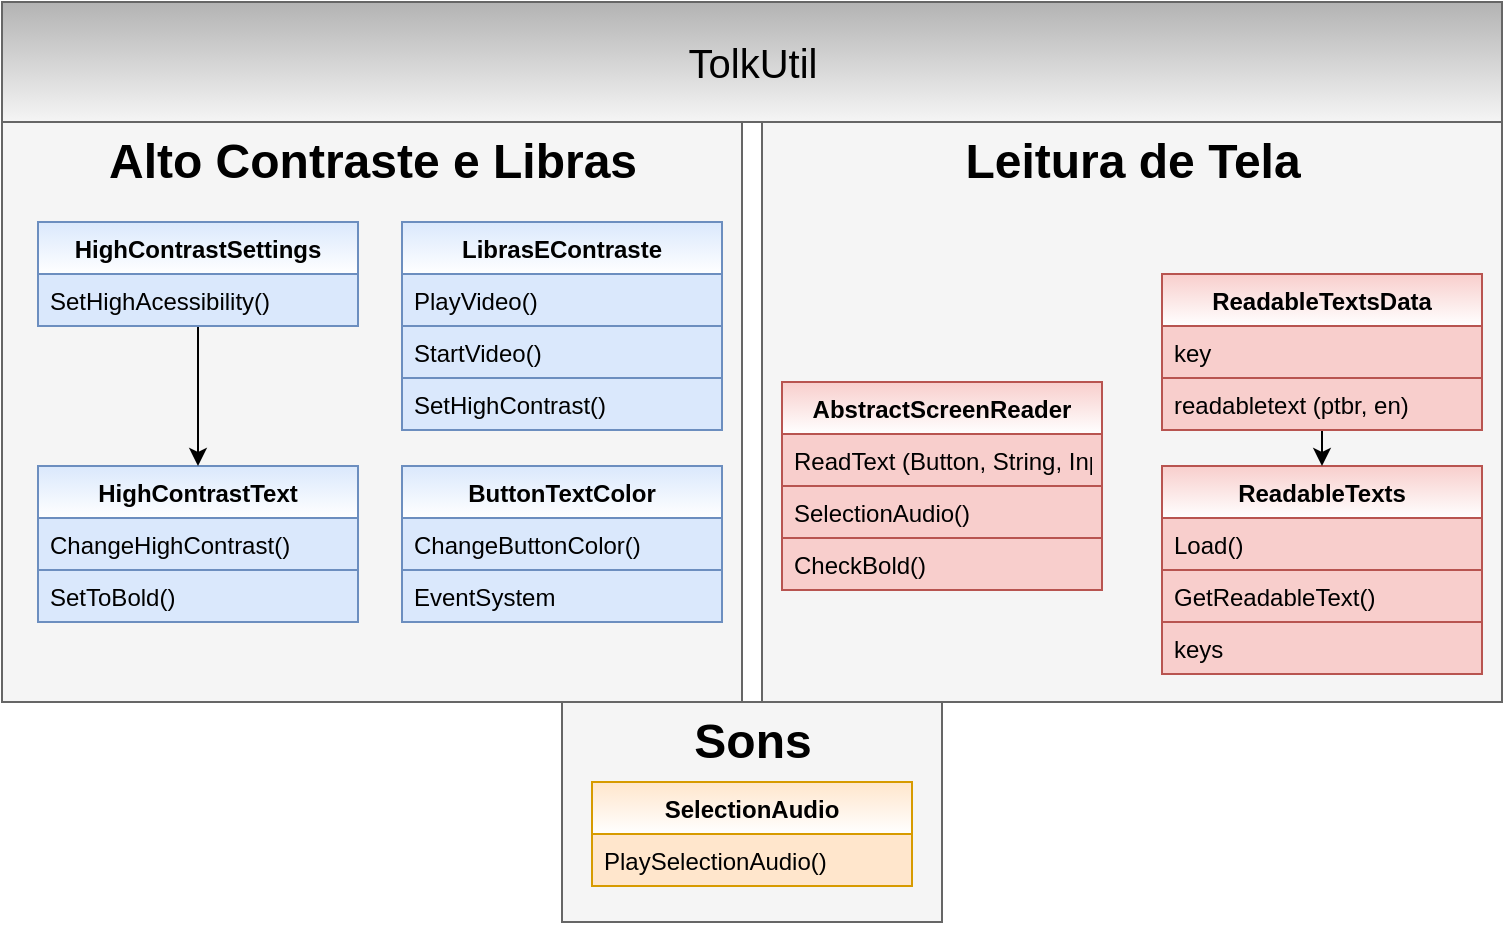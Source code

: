 <mxfile version="12.4.3" type="device" pages="1"><diagram id="ccknIUb0ClFSJ-FSfzag" name="Page-1"><mxGraphModel dx="928" dy="607" grid="1" gridSize="10" guides="1" tooltips="1" connect="1" arrows="1" fold="1" page="1" pageScale="1" pageWidth="827" pageHeight="1169" math="0" shadow="0"><root><mxCell id="0"/><mxCell id="1" parent="0"/><mxCell id="w6Nah-qqmMX75BMIHzUf-61" value="" style="rounded=0;whiteSpace=wrap;html=1;shadow=0;comic=0;fillColor=#f5f5f5;strokeColor=#666666;fontColor=#333333;" vertex="1" parent="1"><mxGeometry x="300" y="380" width="190" height="110" as="geometry"/></mxCell><mxCell id="w6Nah-qqmMX75BMIHzUf-58" value="" style="rounded=0;whiteSpace=wrap;html=1;shadow=0;comic=0;fillColor=#f5f5f5;strokeColor=#666666;fontColor=#333333;" vertex="1" parent="1"><mxGeometry x="400" y="90" width="370" height="290" as="geometry"/></mxCell><mxCell id="w6Nah-qqmMX75BMIHzUf-56" value="" style="rounded=0;whiteSpace=wrap;html=1;fillColor=#f5f5f5;strokeColor=#666666;fontColor=#333333;" vertex="1" parent="1"><mxGeometry x="20" y="90" width="370" height="290" as="geometry"/></mxCell><mxCell id="w6Nah-qqmMX75BMIHzUf-1" value="HighContrastText" style="swimlane;fontStyle=1;align=center;verticalAlign=top;childLayout=stackLayout;horizontal=1;startSize=26;horizontalStack=0;resizeParent=1;resizeParentMax=0;resizeLast=0;collapsible=1;marginBottom=0;fillColor=#dae8fc;strokeColor=#6c8ebf;gradientColor=#ffffff;" vertex="1" parent="1"><mxGeometry x="38" y="262" width="160" height="78" as="geometry"/></mxCell><mxCell id="w6Nah-qqmMX75BMIHzUf-2" value="ChangeHighContrast()" style="text;strokeColor=#6c8ebf;fillColor=#dae8fc;align=left;verticalAlign=top;spacingLeft=4;spacingRight=4;overflow=hidden;rotatable=0;points=[[0,0.5],[1,0.5]];portConstraint=eastwest;" vertex="1" parent="w6Nah-qqmMX75BMIHzUf-1"><mxGeometry y="26" width="160" height="26" as="geometry"/></mxCell><mxCell id="w6Nah-qqmMX75BMIHzUf-4" value="SetToBold()" style="text;strokeColor=#6c8ebf;fillColor=#dae8fc;align=left;verticalAlign=top;spacingLeft=4;spacingRight=4;overflow=hidden;rotatable=0;points=[[0,0.5],[1,0.5]];portConstraint=eastwest;" vertex="1" parent="w6Nah-qqmMX75BMIHzUf-1"><mxGeometry y="52" width="160" height="26" as="geometry"/></mxCell><mxCell id="w6Nah-qqmMX75BMIHzUf-51" style="edgeStyle=orthogonalEdgeStyle;rounded=0;orthogonalLoop=1;jettySize=auto;html=1;exitX=0.5;exitY=1;exitDx=0;exitDy=0;entryX=0.5;entryY=0;entryDx=0;entryDy=0;" edge="1" parent="1" source="w6Nah-qqmMX75BMIHzUf-5" target="w6Nah-qqmMX75BMIHzUf-1"><mxGeometry relative="1" as="geometry"/></mxCell><mxCell id="w6Nah-qqmMX75BMIHzUf-5" value="HighContrastSettings" style="swimlane;fontStyle=1;align=center;verticalAlign=top;childLayout=stackLayout;horizontal=1;startSize=26;horizontalStack=0;resizeParent=1;resizeParentMax=0;resizeLast=0;collapsible=1;marginBottom=0;fillColor=#dae8fc;strokeColor=#6c8ebf;gradientColor=#ffffff;" vertex="1" parent="1"><mxGeometry x="38" y="140" width="160" height="52" as="geometry"/></mxCell><mxCell id="w6Nah-qqmMX75BMIHzUf-6" value="SetHighAcessibility()" style="text;strokeColor=#6c8ebf;fillColor=#dae8fc;align=left;verticalAlign=top;spacingLeft=4;spacingRight=4;overflow=hidden;rotatable=0;points=[[0,0.5],[1,0.5]];portConstraint=eastwest;gradientColor=none;" vertex="1" parent="w6Nah-qqmMX75BMIHzUf-5"><mxGeometry y="26" width="160" height="26" as="geometry"/></mxCell><mxCell id="w6Nah-qqmMX75BMIHzUf-13" value="LibrasEContraste" style="swimlane;fontStyle=1;align=center;verticalAlign=top;childLayout=stackLayout;horizontal=1;startSize=26;horizontalStack=0;resizeParent=1;resizeParentMax=0;resizeLast=0;collapsible=1;marginBottom=0;fillColor=#dae8fc;strokeColor=#6c8ebf;gradientColor=#ffffff;" vertex="1" parent="1"><mxGeometry x="220" y="140" width="160" height="104" as="geometry"/></mxCell><mxCell id="w6Nah-qqmMX75BMIHzUf-14" value="PlayVideo()" style="text;strokeColor=#6c8ebf;fillColor=#dae8fc;align=left;verticalAlign=top;spacingLeft=4;spacingRight=4;overflow=hidden;rotatable=0;points=[[0,0.5],[1,0.5]];portConstraint=eastwest;" vertex="1" parent="w6Nah-qqmMX75BMIHzUf-13"><mxGeometry y="26" width="160" height="26" as="geometry"/></mxCell><mxCell id="w6Nah-qqmMX75BMIHzUf-16" value="StartVideo()" style="text;strokeColor=#6c8ebf;fillColor=#dae8fc;align=left;verticalAlign=top;spacingLeft=4;spacingRight=4;overflow=hidden;rotatable=0;points=[[0,0.5],[1,0.5]];portConstraint=eastwest;" vertex="1" parent="w6Nah-qqmMX75BMIHzUf-13"><mxGeometry y="52" width="160" height="26" as="geometry"/></mxCell><mxCell id="w6Nah-qqmMX75BMIHzUf-44" value="SetHighContrast()" style="text;strokeColor=#6c8ebf;fillColor=#dae8fc;align=left;verticalAlign=top;spacingLeft=4;spacingRight=4;overflow=hidden;rotatable=0;points=[[0,0.5],[1,0.5]];portConstraint=eastwest;" vertex="1" parent="w6Nah-qqmMX75BMIHzUf-13"><mxGeometry y="78" width="160" height="26" as="geometry"/></mxCell><mxCell id="w6Nah-qqmMX75BMIHzUf-17" value="SelectionAudio" style="swimlane;fontStyle=1;align=center;verticalAlign=top;childLayout=stackLayout;horizontal=1;startSize=26;horizontalStack=0;resizeParent=1;resizeParentMax=0;resizeLast=0;collapsible=1;marginBottom=0;fillColor=#ffe6cc;strokeColor=#d79b00;rounded=0;shadow=0;glass=0;gradientColor=#ffffff;" vertex="1" parent="1"><mxGeometry x="315" y="420" width="160" height="52" as="geometry"/></mxCell><mxCell id="w6Nah-qqmMX75BMIHzUf-18" value="PlaySelectionAudio()" style="text;strokeColor=#d79b00;fillColor=#ffe6cc;align=left;verticalAlign=top;spacingLeft=4;spacingRight=4;overflow=hidden;rotatable=0;points=[[0,0.5],[1,0.5]];portConstraint=eastwest;rounded=0;" vertex="1" parent="w6Nah-qqmMX75BMIHzUf-17"><mxGeometry y="26" width="160" height="26" as="geometry"/></mxCell><mxCell id="w6Nah-qqmMX75BMIHzUf-21" value="AbstractScreenReader" style="swimlane;fontStyle=1;align=center;verticalAlign=top;childLayout=stackLayout;horizontal=1;startSize=26;horizontalStack=0;resizeParent=1;resizeParentMax=0;resizeLast=0;collapsible=1;marginBottom=0;fillColor=#f8cecc;strokeColor=#b85450;gradientColor=#ffffff;" vertex="1" parent="1"><mxGeometry x="410" y="220" width="160" height="104" as="geometry"/></mxCell><mxCell id="w6Nah-qqmMX75BMIHzUf-22" value="ReadText (Button, String, Input, etc)" style="text;strokeColor=#b85450;fillColor=#f8cecc;align=left;verticalAlign=top;spacingLeft=4;spacingRight=4;overflow=hidden;rotatable=0;points=[[0,0.5],[1,0.5]];portConstraint=eastwest;" vertex="1" parent="w6Nah-qqmMX75BMIHzUf-21"><mxGeometry y="26" width="160" height="26" as="geometry"/></mxCell><mxCell id="w6Nah-qqmMX75BMIHzUf-24" value="SelectionAudio()" style="text;strokeColor=#b85450;fillColor=#f8cecc;align=left;verticalAlign=top;spacingLeft=4;spacingRight=4;overflow=hidden;rotatable=0;points=[[0,0.5],[1,0.5]];portConstraint=eastwest;" vertex="1" parent="w6Nah-qqmMX75BMIHzUf-21"><mxGeometry y="52" width="160" height="26" as="geometry"/></mxCell><mxCell id="w6Nah-qqmMX75BMIHzUf-38" value="CheckBold()" style="text;strokeColor=#b85450;fillColor=#f8cecc;align=left;verticalAlign=top;spacingLeft=4;spacingRight=4;overflow=hidden;rotatable=0;points=[[0,0.5],[1,0.5]];portConstraint=eastwest;" vertex="1" parent="w6Nah-qqmMX75BMIHzUf-21"><mxGeometry y="78" width="160" height="26" as="geometry"/></mxCell><mxCell id="w6Nah-qqmMX75BMIHzUf-25" value="ReadableTexts" style="swimlane;fontStyle=1;align=center;verticalAlign=top;childLayout=stackLayout;horizontal=1;startSize=26;horizontalStack=0;resizeParent=1;resizeParentMax=0;resizeLast=0;collapsible=1;marginBottom=0;fillColor=#f8cecc;strokeColor=#b85450;gradientColor=#ffffff;" vertex="1" parent="1"><mxGeometry x="600" y="262" width="160" height="104" as="geometry"/></mxCell><mxCell id="w6Nah-qqmMX75BMIHzUf-26" value="Load()" style="text;strokeColor=#b85450;fillColor=#f8cecc;align=left;verticalAlign=top;spacingLeft=4;spacingRight=4;overflow=hidden;rotatable=0;points=[[0,0.5],[1,0.5]];portConstraint=eastwest;" vertex="1" parent="w6Nah-qqmMX75BMIHzUf-25"><mxGeometry y="26" width="160" height="26" as="geometry"/></mxCell><mxCell id="w6Nah-qqmMX75BMIHzUf-28" value="GetReadableText()" style="text;strokeColor=#b85450;fillColor=#f8cecc;align=left;verticalAlign=top;spacingLeft=4;spacingRight=4;overflow=hidden;rotatable=0;points=[[0,0.5],[1,0.5]];portConstraint=eastwest;" vertex="1" parent="w6Nah-qqmMX75BMIHzUf-25"><mxGeometry y="52" width="160" height="26" as="geometry"/></mxCell><mxCell id="w6Nah-qqmMX75BMIHzUf-39" value="keys" style="text;strokeColor=#b85450;fillColor=#f8cecc;align=left;verticalAlign=top;spacingLeft=4;spacingRight=4;overflow=hidden;rotatable=0;points=[[0,0.5],[1,0.5]];portConstraint=eastwest;" vertex="1" parent="w6Nah-qqmMX75BMIHzUf-25"><mxGeometry y="78" width="160" height="26" as="geometry"/></mxCell><mxCell id="w6Nah-qqmMX75BMIHzUf-52" style="edgeStyle=orthogonalEdgeStyle;rounded=0;orthogonalLoop=1;jettySize=auto;html=1;exitX=0.5;exitY=1;exitDx=0;exitDy=0;entryX=0.5;entryY=0;entryDx=0;entryDy=0;" edge="1" parent="1" source="w6Nah-qqmMX75BMIHzUf-29" target="w6Nah-qqmMX75BMIHzUf-25"><mxGeometry relative="1" as="geometry"/></mxCell><mxCell id="w6Nah-qqmMX75BMIHzUf-29" value="ReadableTextsData" style="swimlane;fontStyle=1;align=center;verticalAlign=top;childLayout=stackLayout;horizontal=1;startSize=26;horizontalStack=0;resizeParent=1;resizeParentMax=0;resizeLast=0;collapsible=1;marginBottom=0;fillColor=#f8cecc;strokeColor=#b85450;gradientColor=#ffffff;" vertex="1" parent="1"><mxGeometry x="600" y="166" width="160" height="78" as="geometry"/></mxCell><mxCell id="w6Nah-qqmMX75BMIHzUf-30" value="key" style="text;strokeColor=#b85450;fillColor=#f8cecc;align=left;verticalAlign=top;spacingLeft=4;spacingRight=4;overflow=hidden;rotatable=0;points=[[0,0.5],[1,0.5]];portConstraint=eastwest;" vertex="1" parent="w6Nah-qqmMX75BMIHzUf-29"><mxGeometry y="26" width="160" height="26" as="geometry"/></mxCell><mxCell id="w6Nah-qqmMX75BMIHzUf-32" value="readabletext (ptbr, en)" style="text;strokeColor=#b85450;fillColor=#f8cecc;align=left;verticalAlign=top;spacingLeft=4;spacingRight=4;overflow=hidden;rotatable=0;points=[[0,0.5],[1,0.5]];portConstraint=eastwest;" vertex="1" parent="w6Nah-qqmMX75BMIHzUf-29"><mxGeometry y="52" width="160" height="26" as="geometry"/></mxCell><mxCell id="w6Nah-qqmMX75BMIHzUf-33" value="&lt;font style=&quot;font-size: 20px&quot;&gt;TolkUtil&lt;/font&gt;" style="html=1;fillColor=#f5f5f5;strokeColor=#666666;gradientColor=#b3b3b3;gradientDirection=north;" vertex="1" parent="1"><mxGeometry x="20" y="30" width="750" height="60" as="geometry"/></mxCell><mxCell id="w6Nah-qqmMX75BMIHzUf-47" value="ButtonTextColor" style="swimlane;fontStyle=1;align=center;verticalAlign=top;childLayout=stackLayout;horizontal=1;startSize=26;horizontalStack=0;resizeParent=1;resizeParentMax=0;resizeLast=0;collapsible=1;marginBottom=0;fillColor=#dae8fc;strokeColor=#6c8ebf;gradientColor=#ffffff;swimlaneFillColor=none;rounded=0;shadow=0;comic=0;" vertex="1" parent="1"><mxGeometry x="220" y="262" width="160" height="78" as="geometry"/></mxCell><mxCell id="w6Nah-qqmMX75BMIHzUf-48" value="ChangeButtonColor()" style="text;strokeColor=#6c8ebf;fillColor=#dae8fc;align=left;verticalAlign=top;spacingLeft=4;spacingRight=4;overflow=hidden;rotatable=0;points=[[0,0.5],[1,0.5]];portConstraint=eastwest;" vertex="1" parent="w6Nah-qqmMX75BMIHzUf-47"><mxGeometry y="26" width="160" height="26" as="geometry"/></mxCell><mxCell id="w6Nah-qqmMX75BMIHzUf-50" value="EventSystem" style="text;strokeColor=#6c8ebf;fillColor=#dae8fc;align=left;verticalAlign=top;spacingLeft=4;spacingRight=4;overflow=hidden;rotatable=0;points=[[0,0.5],[1,0.5]];portConstraint=eastwest;" vertex="1" parent="w6Nah-qqmMX75BMIHzUf-47"><mxGeometry y="52" width="160" height="26" as="geometry"/></mxCell><mxCell id="w6Nah-qqmMX75BMIHzUf-57" value="Alto Contraste e Libras" style="text;strokeColor=none;fillColor=none;html=1;fontSize=24;fontStyle=1;verticalAlign=middle;align=center;" vertex="1" parent="1"><mxGeometry x="20" y="90" width="370" height="40" as="geometry"/></mxCell><mxCell id="w6Nah-qqmMX75BMIHzUf-60" value="Leitura de Tela" style="text;strokeColor=none;fillColor=none;html=1;fontSize=24;fontStyle=1;verticalAlign=middle;align=center;rounded=0;shadow=0;comic=0;" vertex="1" parent="1"><mxGeometry x="400" y="90" width="370" height="40" as="geometry"/></mxCell><mxCell id="w6Nah-qqmMX75BMIHzUf-62" value="Sons" style="text;strokeColor=none;fillColor=none;html=1;fontSize=24;fontStyle=1;verticalAlign=middle;align=center;rounded=0;shadow=0;comic=0;" vertex="1" parent="1"><mxGeometry x="300" y="380" width="190" height="40" as="geometry"/></mxCell></root></mxGraphModel></diagram></mxfile>